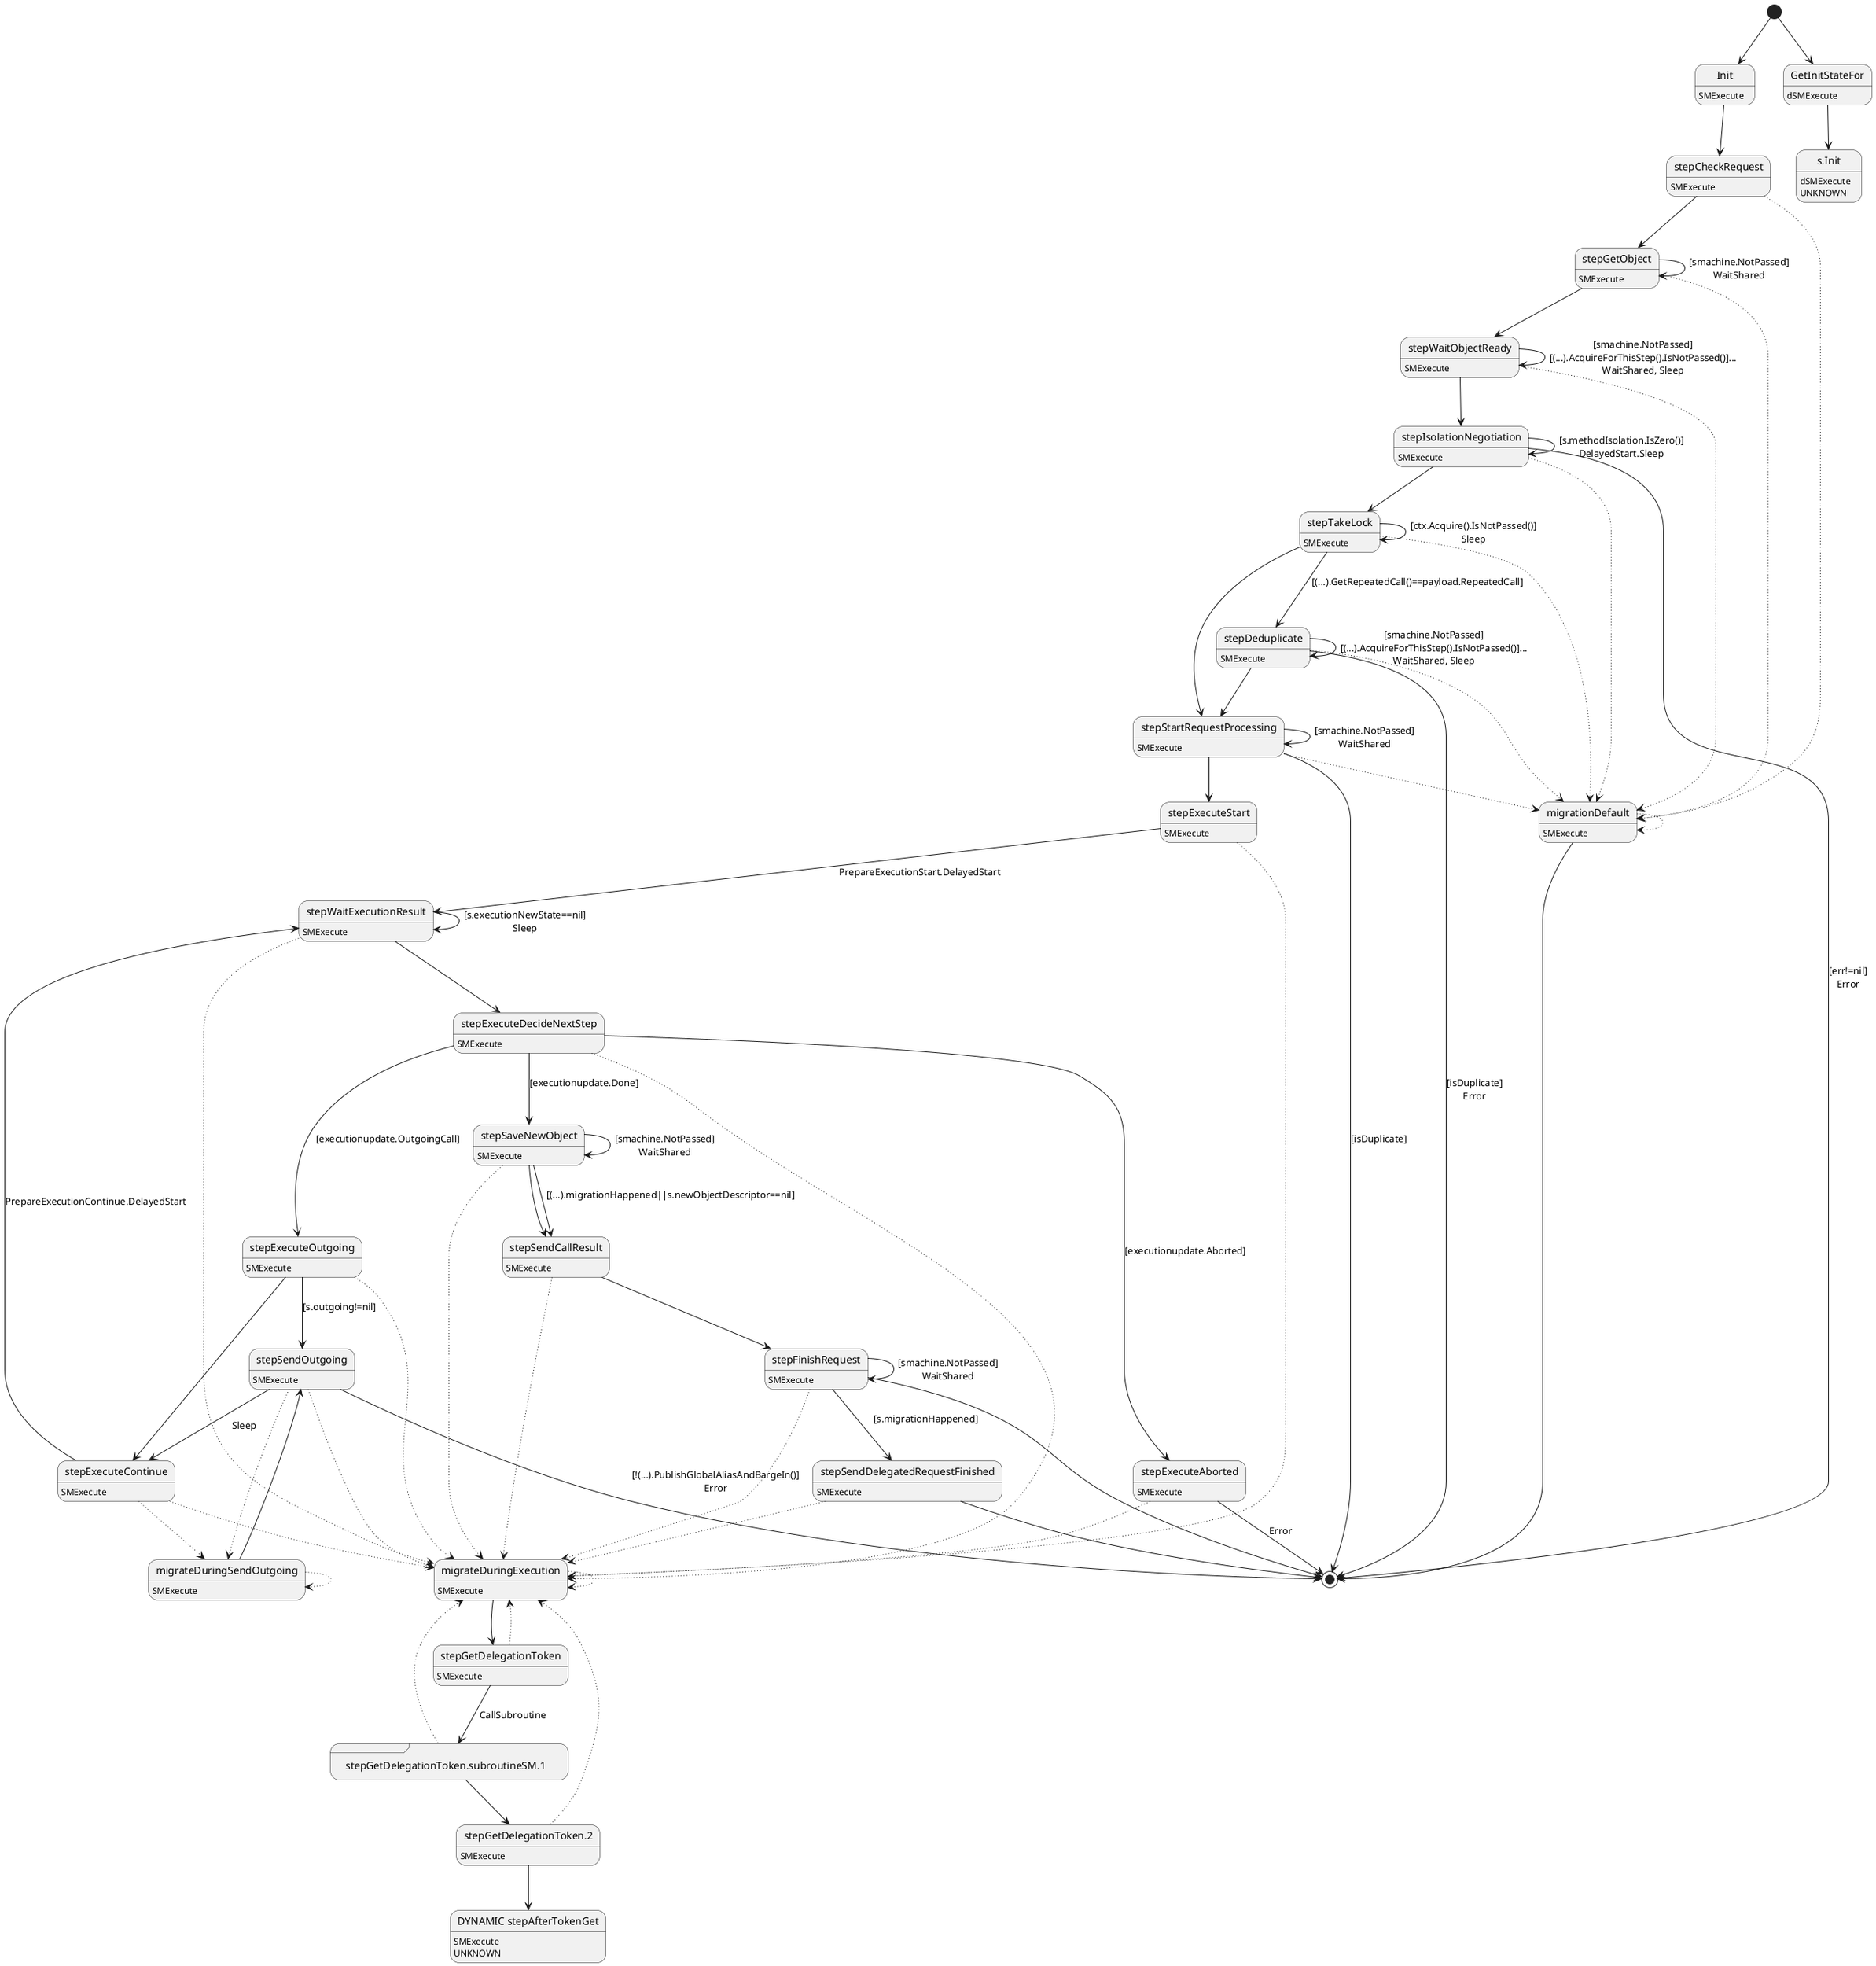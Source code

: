 @startuml
state "Init" as T01_S002
T01_S002 : SMExecute
[*] --> T01_S002
T01_S002 --> T01_S003
state "migrateDuringExecution" as T01_S010
T01_S010 : SMExecute
T01_S010 --[dotted]> T01_S010
T01_S010 --> T01_S011
state "migrateDuringSendOutgoing" as T01_S020
T01_S020 : SMExecute
T01_S020 --[dotted]> T01_S020
T01_S020 --> T01_S019
state "migrationDefault" as T01_S001
T01_S001 : SMExecute
T01_S001 --[dotted]> T01_S001
T01_S001 -->[*]
state "stepCheckRequest" as T01_S003
T01_S003 : SMExecute
T01_S003 --[dotted]> T01_S001
T01_S003 --> T01_S004
state "stepDeduplicate" as T01_S008
T01_S008 : SMExecute
T01_S008 --[dotted]> T01_S001
T01_S008 -> T01_S008 : [smachine.NotPassed]\n[(...).AcquireForThisStep().IsNotPassed()]...\nWaitShared, Sleep
T01_S008 -->[*] : [isDuplicate]\nError
T01_S008 --> T01_S009
state "stepExecuteAborted" as T01_S017
T01_S017 : SMExecute
T01_S017 --[dotted]> T01_S010
T01_S017 -->[*] : Error
state "stepExecuteContinue" as T01_S021
T01_S021 : SMExecute
T01_S021 --[dotted]> T01_S010
T01_S021 --[dotted]> T01_S020
T01_S021 --> T01_S015 : PrepareExecutionContinue.DelayedStart
state "stepExecuteDecideNextStep" as T01_S016
T01_S016 : SMExecute
T01_S016 --[dotted]> T01_S010
T01_S016 --> T01_S022 : [executionupdate.Done]\n
T01_S016 --> T01_S017 : [executionupdate.Aborted]\n
T01_S016 --> T01_S018 : [executionupdate.OutgoingCall]\n
state "stepExecuteOutgoing" as T01_S018
T01_S018 : SMExecute
T01_S018 --[dotted]> T01_S010
T01_S018 --> T01_S019 : [s.outgoing!=nil]\n
T01_S018 --> T01_S021
state "stepExecuteStart" as T01_S014
T01_S014 : SMExecute
T01_S014 --[dotted]> T01_S010
T01_S014 --> T01_S015 : PrepareExecutionStart.DelayedStart
state "stepFinishRequest" as T01_S025
T01_S025 : SMExecute
T01_S025 --[dotted]> T01_S010
T01_S025 --> T01_S023 : [s.migrationHappened]\n
T01_S025 -> T01_S025 : [smachine.NotPassed]\nWaitShared
T01_S025 -->[*]
state "stepGetDelegationToken" as T01_S011
T01_S011 : SMExecute
T01_S011 --[dotted]> T01_S010
T01_S011 --> T01_S012 : CallSubroutine
state "stepGetDelegationToken.2" as T01_S013
T01_S013 : SMExecute
T01_S013 --[dotted]> T01_S010
state "DYNAMIC stepAfterTokenGet" as T01_U001
T01_U001 : SMExecute
T01_U001 : UNKNOWN 
T01_S013 --> T01_U001
state "stepGetDelegationToken.subroutineSM.1" as T01_S012 <<sdlreceive>>
T01_S012 --[dotted]> T01_S010
T01_S012 --> T01_S013
state "stepGetObject" as T01_S004
T01_S004 : SMExecute
T01_S004 --[dotted]> T01_S001
T01_S004 -> T01_S004 : [smachine.NotPassed]\nWaitShared
T01_S004 --> T01_S005
state "stepIsolationNegotiation" as T01_S006
T01_S006 : SMExecute
T01_S006 --[dotted]> T01_S001
T01_S006 -> T01_S006 : [s.methodIsolation.IsZero()]\nDelayedStart.Sleep
T01_S006 -->[*] : [err!=nil]\nError
T01_S006 --> T01_S007
state "stepSaveNewObject" as T01_S022
T01_S022 : SMExecute
T01_S022 --[dotted]> T01_S010
T01_S022 --> T01_S024 : [(...).migrationHappened||s.newObjectDescriptor==nil]\n
T01_S022 -> T01_S022 : [smachine.NotPassed]\nWaitShared
T01_S022 --> T01_S024
state "stepSendCallResult" as T01_S024
T01_S024 : SMExecute
T01_S024 --[dotted]> T01_S010
T01_S024 --> T01_S025
state "stepSendDelegatedRequestFinished" as T01_S023
T01_S023 : SMExecute
T01_S023 --[dotted]> T01_S010
T01_S023 -->[*]
state "stepSendOutgoing" as T01_S019
T01_S019 : SMExecute
T01_S019 --[dotted]> T01_S010
T01_S019 --[dotted]> T01_S020
T01_S019 -->[*] : [!(...).PublishGlobalAliasAndBargeIn()]\nError
T01_S019 --> T01_S021 : Sleep
state "stepStartRequestProcessing" as T01_S009
T01_S009 : SMExecute
T01_S009 --[dotted]> T01_S001
T01_S009 -> T01_S009 : [smachine.NotPassed]\nWaitShared
T01_S009 -->[*] : [isDuplicate]\n
T01_S009 --> T01_S014
state "stepTakeLock" as T01_S007
T01_S007 : SMExecute
T01_S007 --[dotted]> T01_S001
T01_S007 -> T01_S007 : [ctx.Acquire().IsNotPassed()]\nSleep
T01_S007 --> T01_S008 : [(...).GetRepeatedCall()==payload.RepeatedCall]\n
T01_S007 --> T01_S009
state "stepWaitExecutionResult" as T01_S015
T01_S015 : SMExecute
T01_S015 --[dotted]> T01_S010
T01_S015 -> T01_S015 : [s.executionNewState==nil]\nSleep
T01_S015 --> T01_S016
state "stepWaitObjectReady" as T01_S005
T01_S005 : SMExecute
T01_S005 --[dotted]> T01_S001
T01_S005 -> T01_S005 : [smachine.NotPassed]\n[(...).AcquireForThisStep().IsNotPassed()]...\nWaitShared, Sleep
T01_S005 --> T01_S006
state "GetInitStateFor" as T00_S001
T00_S001 : dSMExecute
[*] --> T00_S001
state "s.Init" as T00_U002
T00_U002 : dSMExecute
T00_U002 : UNKNOWN 
T00_S001 --> T00_U002
@enduml
